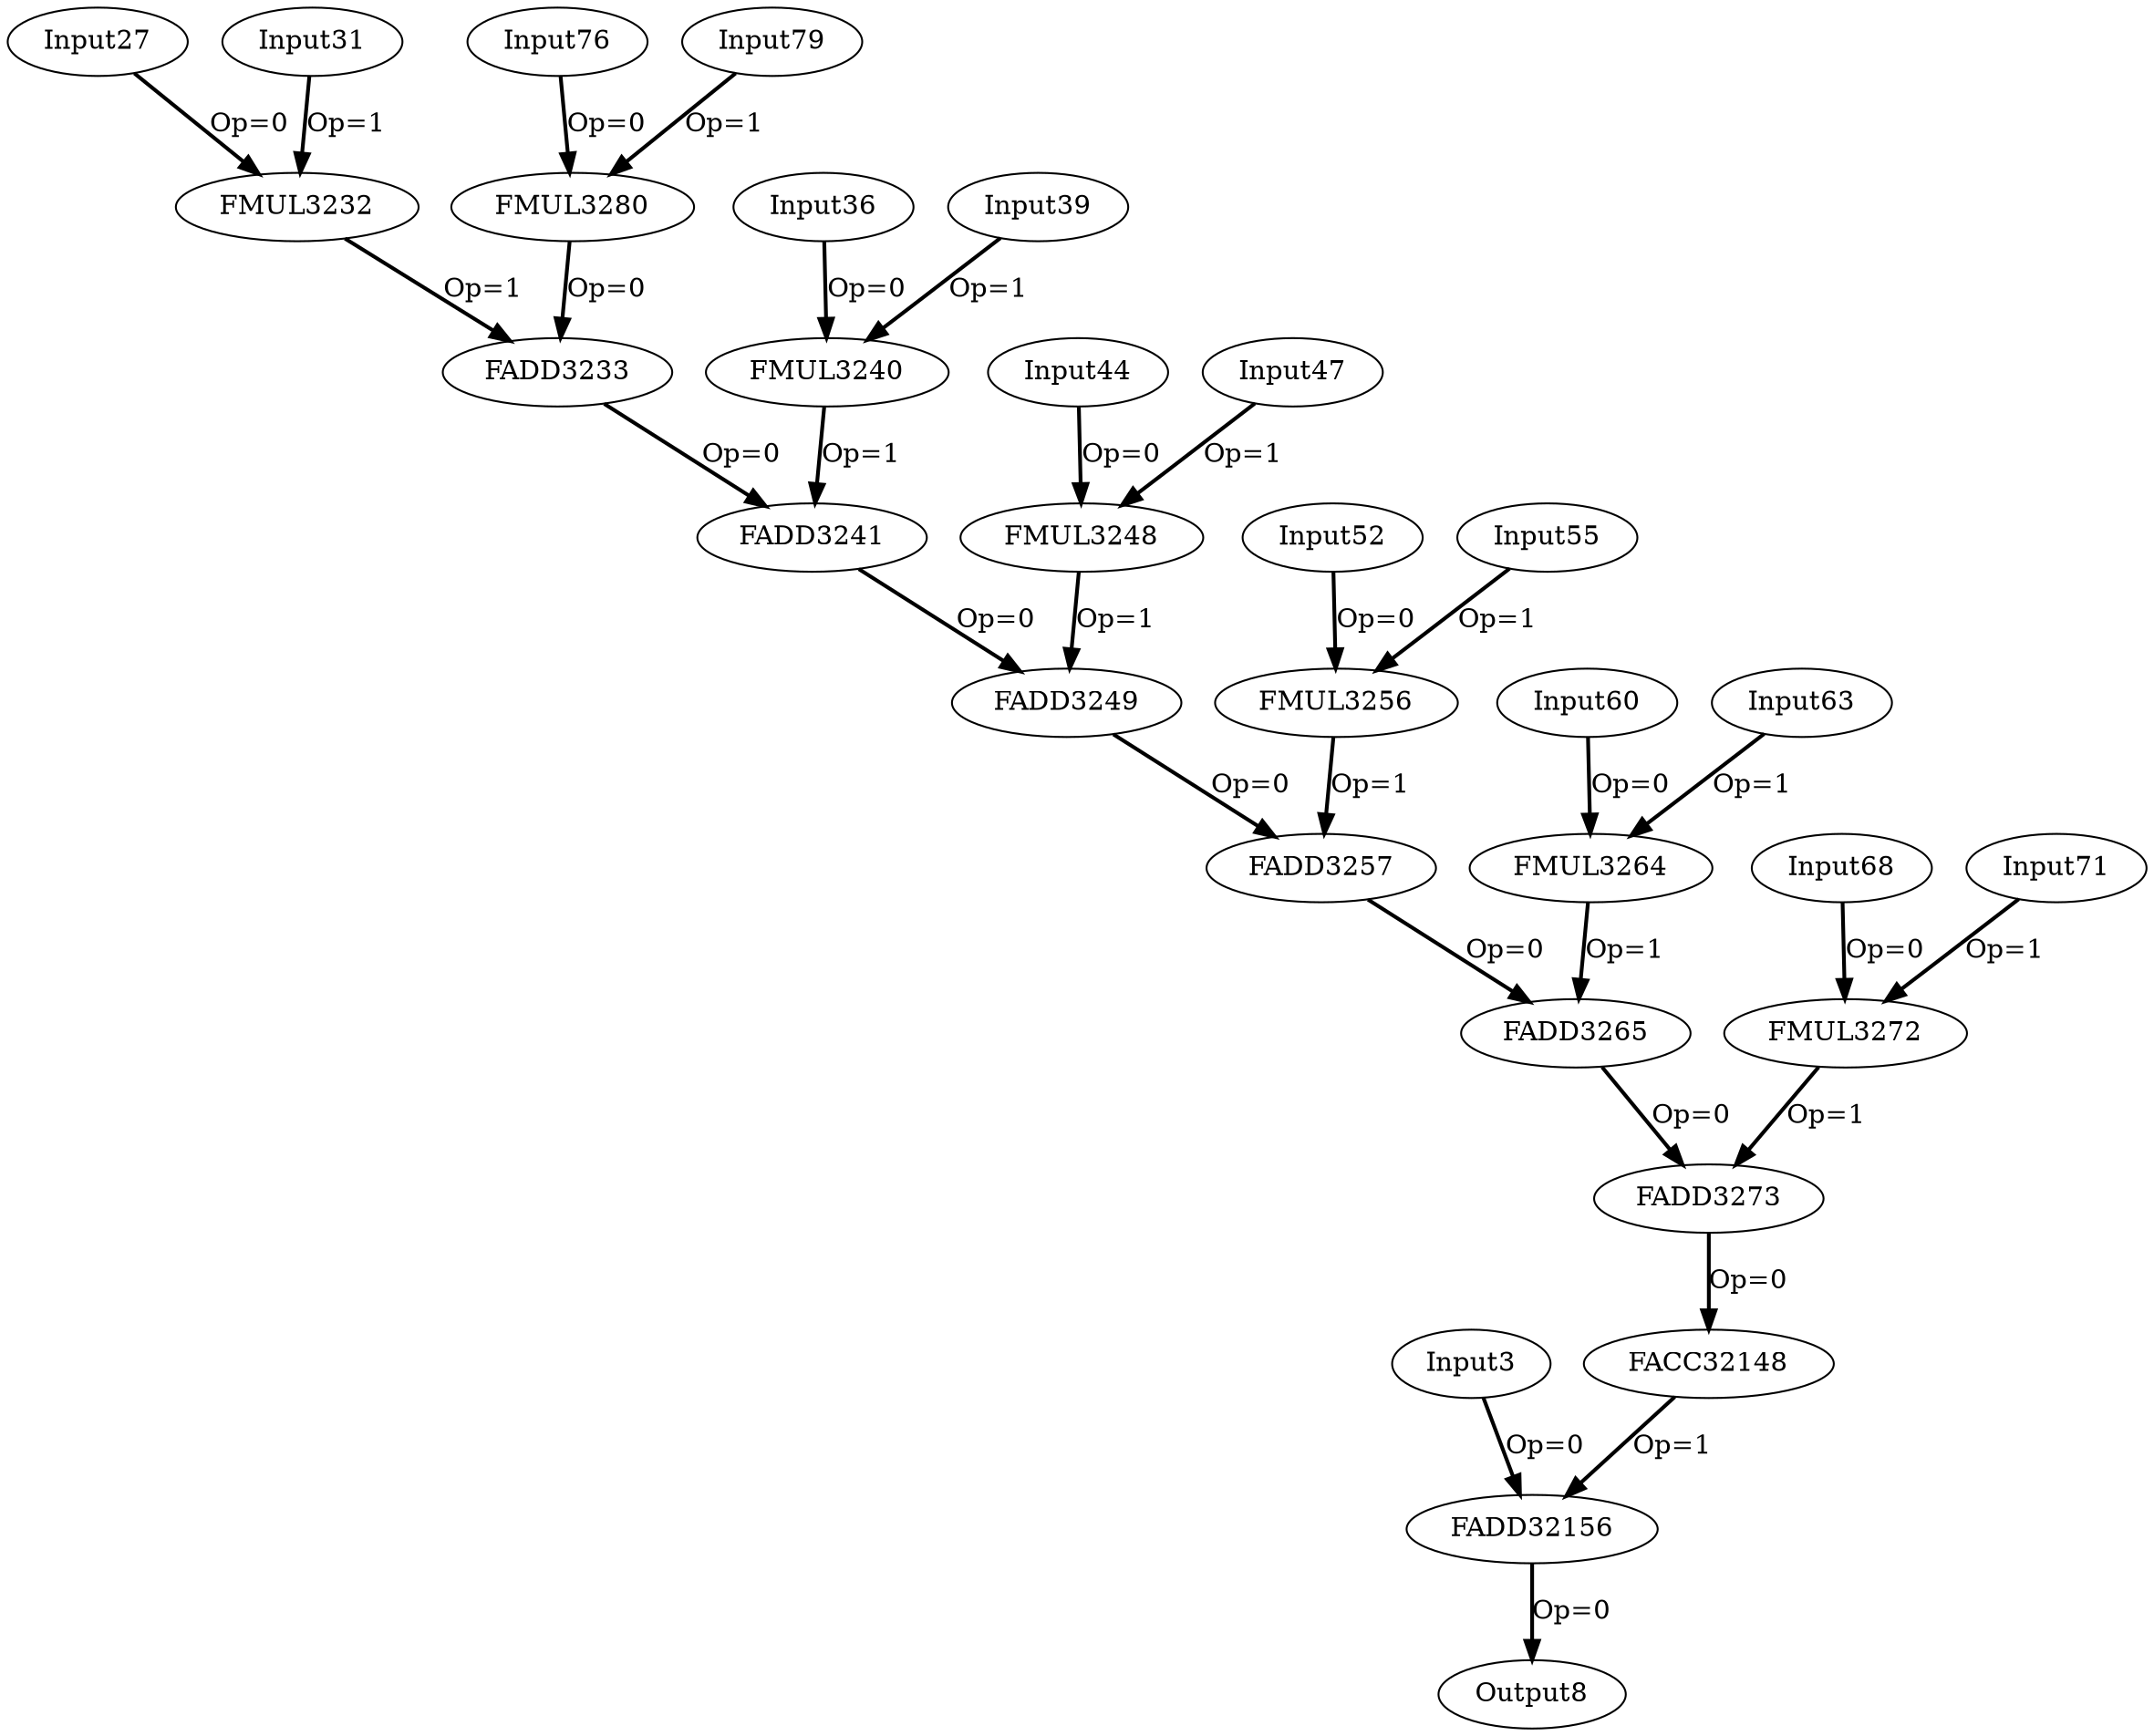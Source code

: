 Digraph G {
Input3[opcode=Input, ref_name="arg", size="32", offset="0, 0", pattern="0, 7, 0, 3, 4, 8"];
Output8[opcode=Output, ref_name="arg3", size="32", offset="0, 0", pattern="0, 7, 0, 3, 4, 8"];
Input27[opcode=Input, ref_name="arg1", size="428780", offset="0, 0", pattern="920, 7, 206080, 3, -428712, 8"];
Input31[opcode=Input, ref_name="arg2", size="564", offset="0, 0", pattern="28, 7, 28, 3, -560, 8"];
FMUL3232[opcode=FMUL32];
FADD3233[opcode=FADD32];
Input36[opcode=Input, ref_name="arg1", size="428780", offset="0, 12", pattern="920, 7, 206080, 3, -428712, 8"];
Input39[opcode=Input, ref_name="arg2", size="564", offset="0, 4", pattern="28, 7, 28, 3, -560, 8"];
FMUL3240[opcode=FMUL32];
FADD3241[opcode=FADD32];
Input44[opcode=Input, ref_name="arg1", size="428780", offset="0, 8", pattern="920, 7, 206080, 3, -428712, 8"];
Input47[opcode=Input, ref_name="arg2", size="564", offset="0, 8", pattern="28, 7, 28, 3, -560, 8"];
FMUL3248[opcode=FMUL32];
FADD3249[opcode=FADD32];
Input52[opcode=Input, ref_name="arg1", size="428780", offset="0, 12", pattern="920, 7, 206080, 3, -428712, 8"];
Input55[opcode=Input, ref_name="arg2", size="564", offset="0, 12", pattern="28, 7, 28, 3, -560, 8"];
FMUL3256[opcode=FMUL32];
FADD3257[opcode=FADD32];
Input60[opcode=Input, ref_name="arg1", size="428780", offset="0, 16", pattern="920, 7, 206080, 3, -428712, 8"];
Input63[opcode=Input, ref_name="arg2", size="564", offset="0, 16", pattern="28, 7, 28, 3, -560, 8"];
FMUL3264[opcode=FMUL32];
FADD3265[opcode=FADD32];
Input68[opcode=Input, ref_name="arg1", size="428780", offset="0, 20", pattern="920, 7, 206080, 3, -428712, 8"];
Input71[opcode=Input, ref_name="arg2", size="564", offset="0, 20", pattern="28, 7, 28, 3, -560, 8"];
FMUL3272[opcode=FMUL32];
FADD3273[opcode=FADD32];
Input76[opcode=Input, ref_name="arg1", size="428780", offset="0, 24", pattern="920, 7, 206080, 3, -428712, 8"];
Input79[opcode=Input, ref_name="arg2", size="564", offset="0, 24", pattern="28, 7, 28, 3, -560, 8"];
FMUL3280[opcode=FMUL32];
FACC32148[opcode=FACC32, acc_params="0, 21, 1, 8", acc_first=1];
FADD32156[opcode=FADD32];
Input27 -> FMUL3232[operand = 0 ,color = black, style = bold, label = "Op=0"];
Input31 -> FMUL3232[operand = 1 ,color = black, style = bold, label = "Op=1"];
FMUL3232 -> FADD3233[operand = 1 ,color = black, style = bold, label = "Op=1"];
FADD3233 -> FADD3241[operand = 0 ,color = black, style = bold, label = "Op=0"];
Input36 -> FMUL3240[operand = 0 ,color = black, style = bold, label = "Op=0"];
Input39 -> FMUL3240[operand = 1 ,color = black, style = bold, label = "Op=1"];
FMUL3240 -> FADD3241[operand = 1 ,color = black, style = bold, label = "Op=1"];
FADD3241 -> FADD3249[operand = 0 ,color = black, style = bold, label = "Op=0"];
Input44 -> FMUL3248[operand = 0 ,color = black, style = bold, label = "Op=0"];
Input47 -> FMUL3248[operand = 1 ,color = black, style = bold, label = "Op=1"];
FMUL3248 -> FADD3249[operand = 1 ,color = black, style = bold, label = "Op=1"];
FADD3249 -> FADD3257[operand = 0 ,color = black, style = bold, label = "Op=0"];
Input52 -> FMUL3256[operand = 0 ,color = black, style = bold, label = "Op=0"];
Input55 -> FMUL3256[operand = 1 ,color = black, style = bold, label = "Op=1"];
FMUL3256 -> FADD3257[operand = 1 ,color = black, style = bold, label = "Op=1"];
FADD3257 -> FADD3265[operand = 0 ,color = black, style = bold, label = "Op=0"];
Input60 -> FMUL3264[operand = 0 ,color = black, style = bold, label = "Op=0"];
Input63 -> FMUL3264[operand = 1 ,color = black, style = bold, label = "Op=1"];
FMUL3264 -> FADD3265[operand = 1 ,color = black, style = bold, label = "Op=1"];
FADD3265 -> FADD3273[operand = 0 ,color = black, style = bold, label = "Op=0"];
Input68 -> FMUL3272[operand = 0 ,color = black, style = bold, label = "Op=0"];
Input71 -> FMUL3272[operand = 1 ,color = black, style = bold, label = "Op=1"];
FMUL3272 -> FADD3273[operand = 1 ,color = black, style = bold, label = "Op=1"];
Input76 -> FMUL3280[operand = 0 ,color = black, style = bold, label = "Op=0"];
Input79 -> FMUL3280[operand = 1 ,color = black, style = bold, label = "Op=1"];
FMUL3280 -> FADD3233[operand = 0 ,color = black, style = bold, label = "Op=0"];
FADD3273 -> FACC32148[operand = 0 ,color = black, style = bold, label = "Op=0"];
FADD32156 -> Output8[operand = 0 ,color = black, style = bold, label = "Op=0"];
Input3 -> FADD32156[operand = 0 ,color = black, style = bold, label = "Op=0"];
FACC32148 -> FADD32156[operand = 1 ,color = black, style = bold, label = "Op=1"];
}
